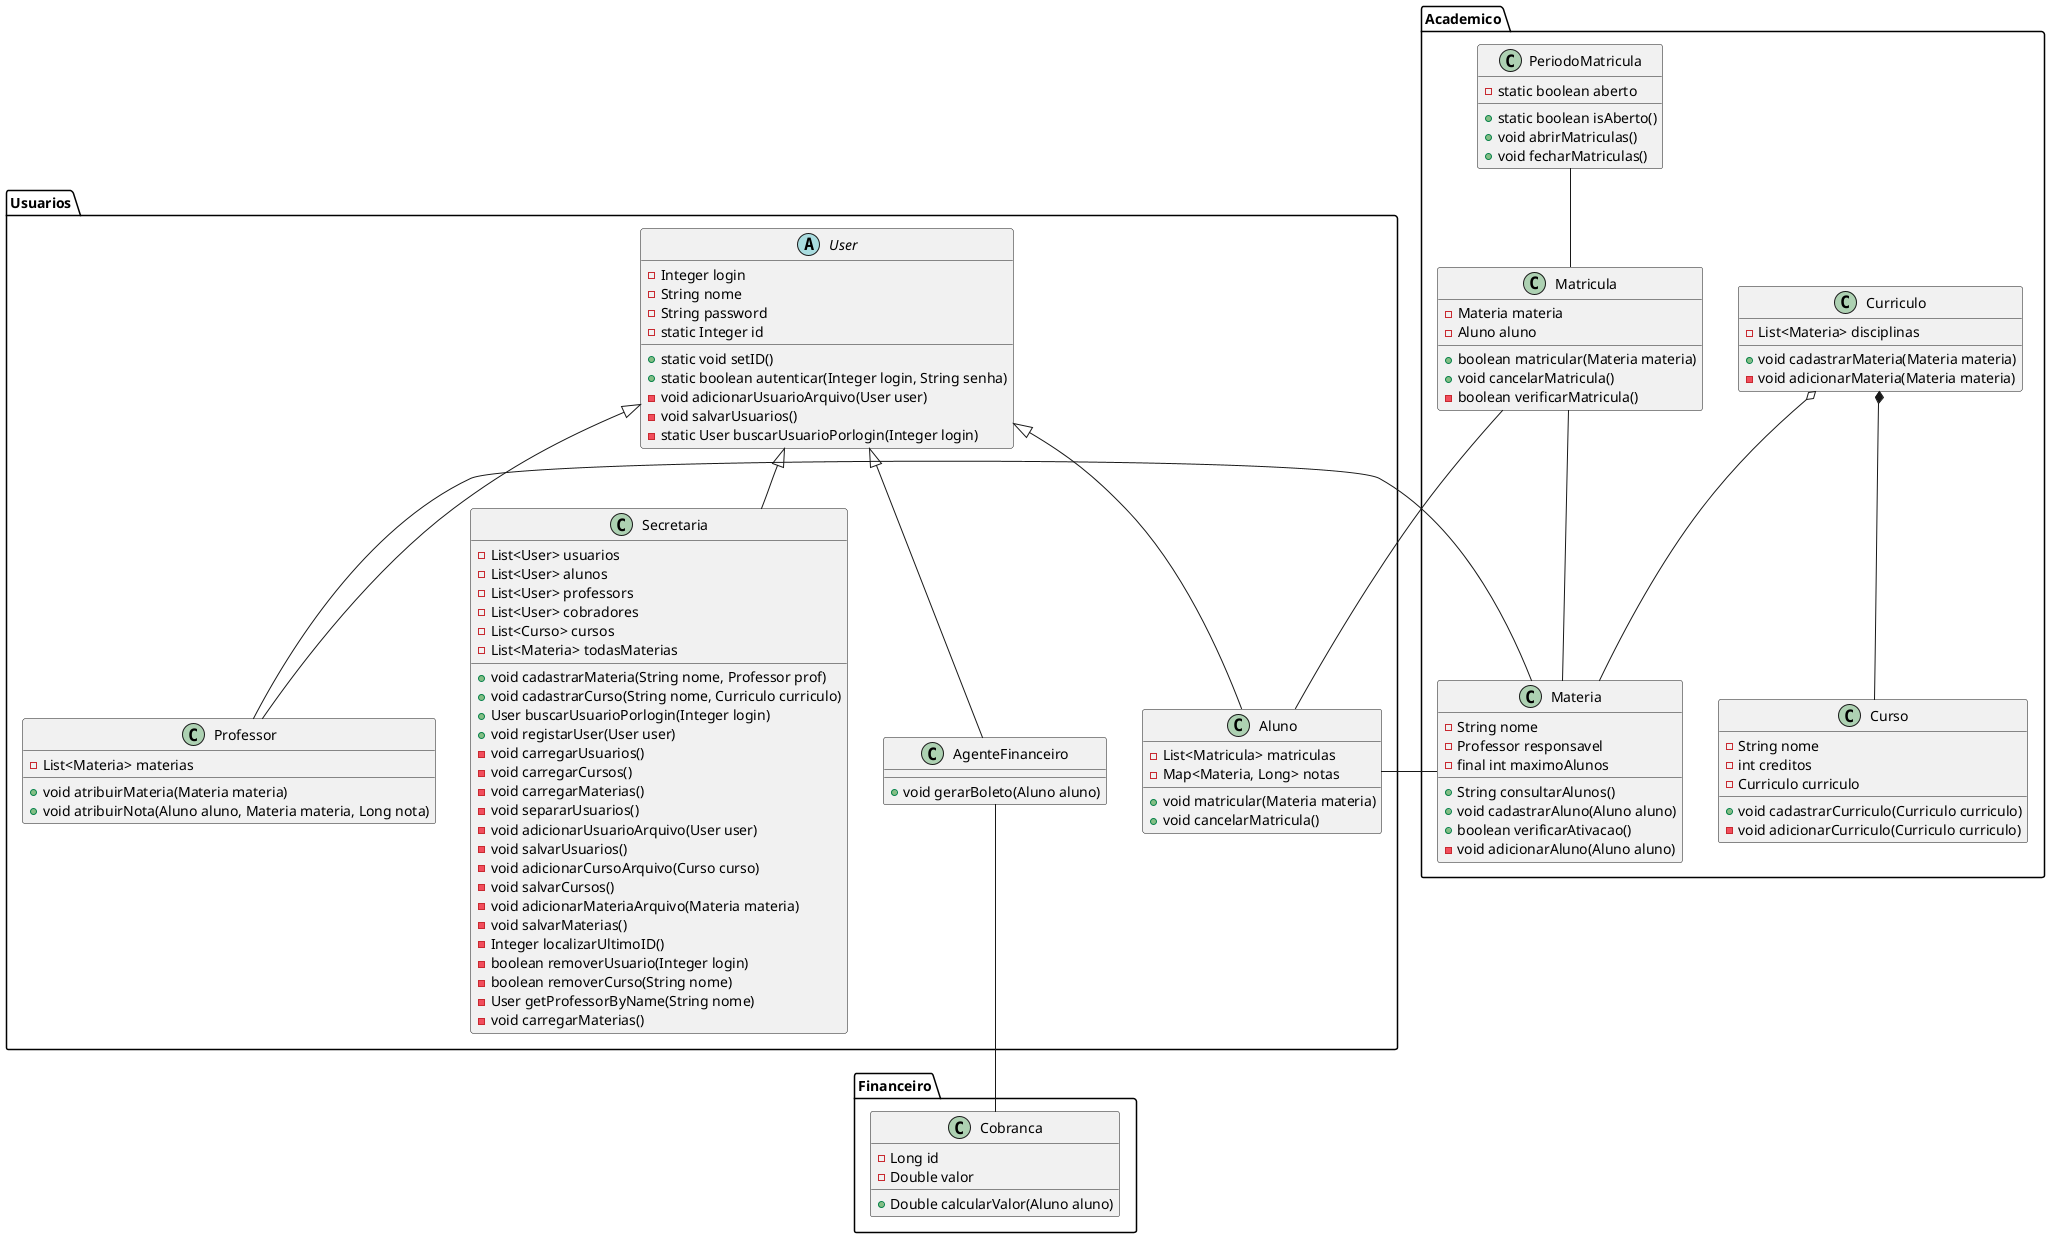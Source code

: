 @startuml diagramaDeClasse

package "Usuarios" {
    User <|-- Aluno
    User <|-- Professor
    User <|-- Secretaria
    User <|-- AgenteFinanceiro

    abstract class "User" { 
        - Integer login
        - String nome
        - String password
        - static Integer id
        + static void setID()
        + static boolean autenticar(Integer login, String senha)
        - void adicionarUsuarioArquivo(User user)
        - void salvarUsuarios()
        - static User buscarUsuarioPorlogin(Integer login)
    }

    class "Aluno" { 
        - List<Matricula> matriculas
        - Map<Materia, Long> notas
        + void matricular(Materia materia)
        + void cancelarMatricula()
    }

    class "Professor" {
        - List<Materia> materias
        + void atribuirMateria(Materia materia)
        + void atribuirNota(Aluno aluno, Materia materia, Long nota)
    }

    class "Secretaria" {
        - List<User> usuarios
        - List<User> alunos
        - List<User> professors
        - List<User> cobradores
        - List<Curso> cursos
        - List<Materia> todasMaterias
        + void cadastrarMateria(String nome, Professor prof)
        + void cadastrarCurso(String nome, Curriculo curriculo)
        + User buscarUsuarioPorlogin(Integer login)
        + void registarUser(User user)
        - void carregarUsuarios()
        - void carregarCursos()
        - void carregarMaterias()
        - void separarUsuarios()
        - void adicionarUsuarioArquivo(User user)
        - void salvarUsuarios()
        - void adicionarCursoArquivo(Curso curso)
        - void salvarCursos()
        - void adicionarMateriaArquivo(Materia materia)
        - void salvarMaterias()
        - Integer localizarUltimoID()
        - boolean removerUsuario(Integer login)
        - boolean removerCurso(String nome)
        - User getProfessorByName(String nome)
        - void carregarMaterias()
    }

    class "AgenteFinanceiro" {
        + void gerarBoleto(Aluno aluno)
    }
}

package "Academico" {
    Materia -- Professor
    Aluno -- Materia
    Curriculo *-- Curso
    Curriculo o-- Materia
    Matricula -- Aluno
    Matricula -- Materia
    PeriodoMatricula -- Matricula

    class "Materia" { 
        - String nome
        - Professor responsavel
        - final int maximoAlunos
        + String consultarAlunos()
        + void cadastrarAluno(Aluno aluno)
        + boolean verificarAtivacao()
        - void adicionarAluno(Aluno aluno)
    }

    class "Curso" {
        - String nome
        - int creditos
        - Curriculo curriculo
        + void cadastrarCurriculo(Curriculo curriculo)
        - void adicionarCurriculo(Curriculo curriculo)
    }

    class "Curriculo" {
        - List<Materia> disciplinas
        + void cadastrarMateria(Materia materia)
        - void adicionarMateria(Materia materia)
    }

    class "Matricula" {
        - Materia materia
        - Aluno aluno
        + boolean matricular(Materia materia)
        + void cancelarMatricula()
        - boolean verificarMatricula()
    }

    class "PeriodoMatricula" {
        - static boolean aberto
        + static boolean isAberto()
        + void abrirMatriculas()
        + void fecharMatriculas()
    }
}

package "Financeiro" { 
    AgenteFinanceiro -- Cobranca

    class "Cobranca" {
        - Long id
        - Double valor
        + Double calcularValor(Aluno aluno)
    } 
}

@enduml